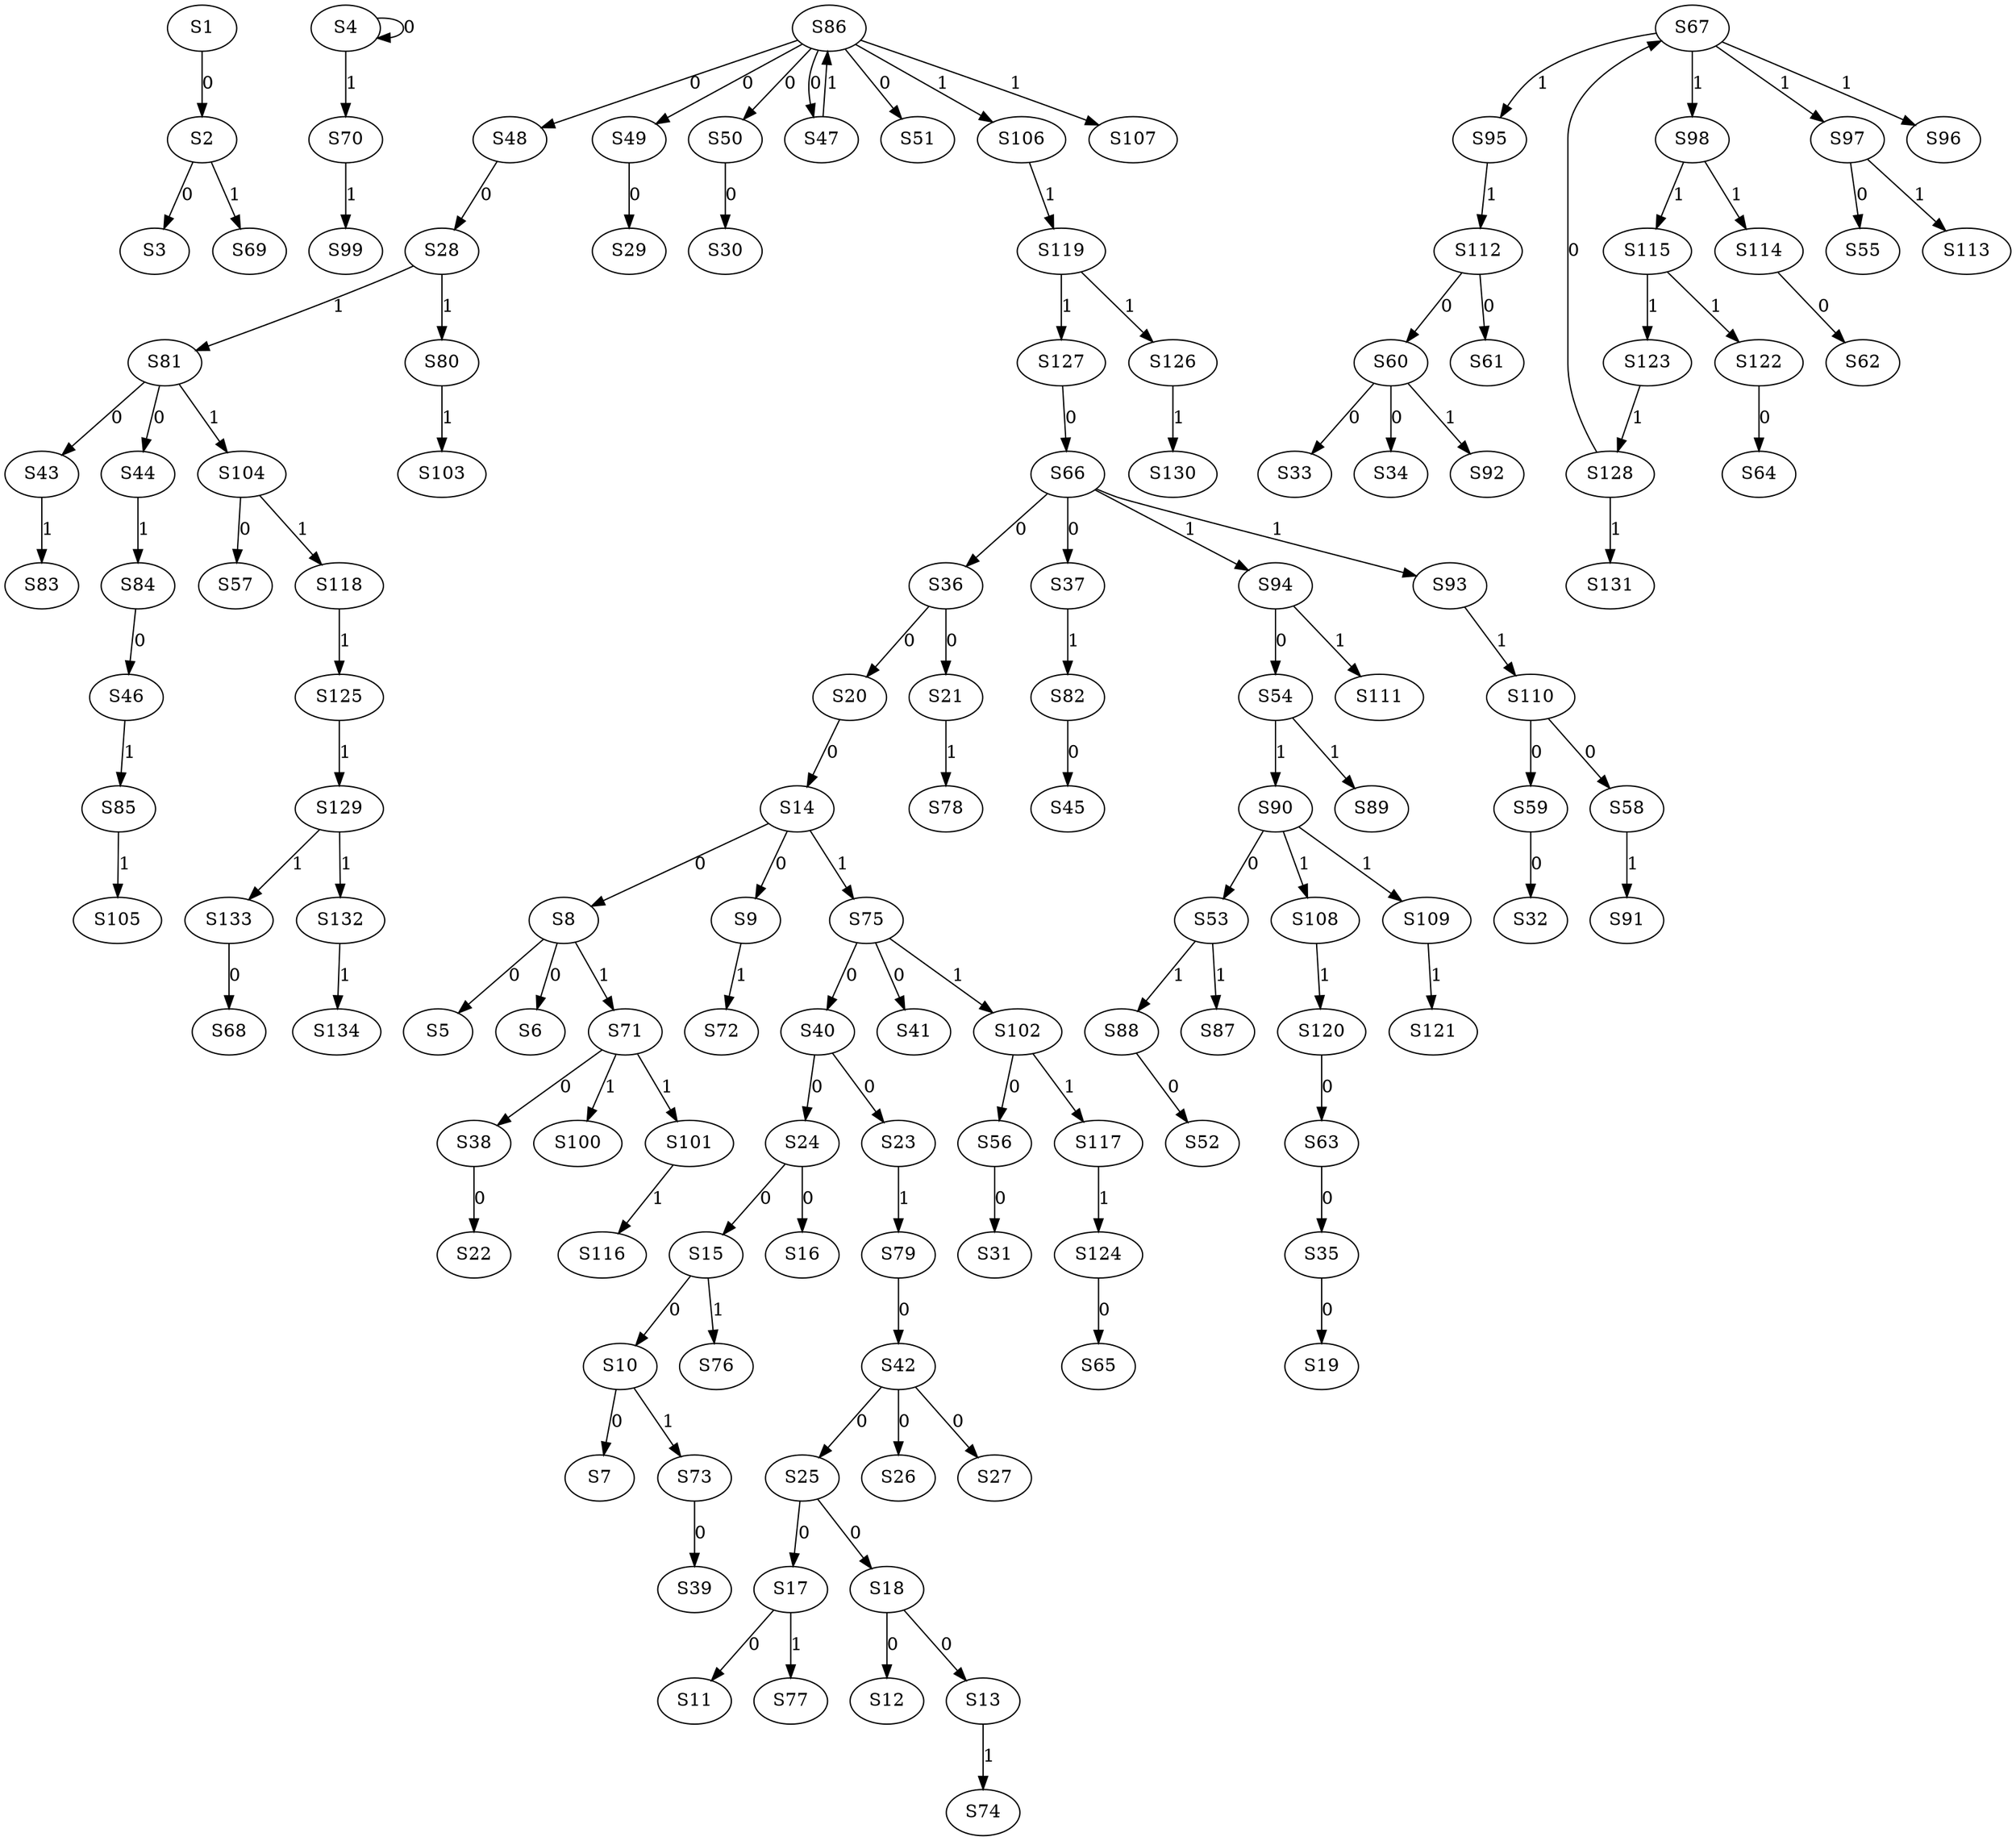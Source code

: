 strict digraph {
	S1 -> S2 [ label = 0 ];
	S2 -> S3 [ label = 0 ];
	S4 -> S4 [ label = 0 ];
	S8 -> S5 [ label = 0 ];
	S8 -> S6 [ label = 0 ];
	S10 -> S7 [ label = 0 ];
	S14 -> S8 [ label = 0 ];
	S14 -> S9 [ label = 0 ];
	S15 -> S10 [ label = 0 ];
	S17 -> S11 [ label = 0 ];
	S18 -> S12 [ label = 0 ];
	S18 -> S13 [ label = 0 ];
	S20 -> S14 [ label = 0 ];
	S24 -> S15 [ label = 0 ];
	S24 -> S16 [ label = 0 ];
	S25 -> S17 [ label = 0 ];
	S25 -> S18 [ label = 0 ];
	S35 -> S19 [ label = 0 ];
	S36 -> S20 [ label = 0 ];
	S36 -> S21 [ label = 0 ];
	S38 -> S22 [ label = 0 ];
	S40 -> S23 [ label = 0 ];
	S40 -> S24 [ label = 0 ];
	S42 -> S25 [ label = 0 ];
	S42 -> S26 [ label = 0 ];
	S42 -> S27 [ label = 0 ];
	S48 -> S28 [ label = 0 ];
	S49 -> S29 [ label = 0 ];
	S50 -> S30 [ label = 0 ];
	S56 -> S31 [ label = 0 ];
	S59 -> S32 [ label = 0 ];
	S60 -> S33 [ label = 0 ];
	S60 -> S34 [ label = 0 ];
	S63 -> S35 [ label = 0 ];
	S66 -> S36 [ label = 0 ];
	S66 -> S37 [ label = 0 ];
	S71 -> S38 [ label = 0 ];
	S73 -> S39 [ label = 0 ];
	S75 -> S40 [ label = 0 ];
	S75 -> S41 [ label = 0 ];
	S79 -> S42 [ label = 0 ];
	S81 -> S43 [ label = 0 ];
	S81 -> S44 [ label = 0 ];
	S82 -> S45 [ label = 0 ];
	S84 -> S46 [ label = 0 ];
	S86 -> S47 [ label = 0 ];
	S86 -> S48 [ label = 0 ];
	S86 -> S49 [ label = 0 ];
	S86 -> S50 [ label = 0 ];
	S86 -> S51 [ label = 0 ];
	S88 -> S52 [ label = 0 ];
	S90 -> S53 [ label = 0 ];
	S94 -> S54 [ label = 0 ];
	S97 -> S55 [ label = 0 ];
	S102 -> S56 [ label = 0 ];
	S104 -> S57 [ label = 0 ];
	S110 -> S58 [ label = 0 ];
	S110 -> S59 [ label = 0 ];
	S112 -> S60 [ label = 0 ];
	S112 -> S61 [ label = 0 ];
	S114 -> S62 [ label = 0 ];
	S120 -> S63 [ label = 0 ];
	S122 -> S64 [ label = 0 ];
	S124 -> S65 [ label = 0 ];
	S127 -> S66 [ label = 0 ];
	S128 -> S67 [ label = 0 ];
	S133 -> S68 [ label = 0 ];
	S2 -> S69 [ label = 1 ];
	S4 -> S70 [ label = 1 ];
	S8 -> S71 [ label = 1 ];
	S9 -> S72 [ label = 1 ];
	S10 -> S73 [ label = 1 ];
	S13 -> S74 [ label = 1 ];
	S14 -> S75 [ label = 1 ];
	S15 -> S76 [ label = 1 ];
	S17 -> S77 [ label = 1 ];
	S21 -> S78 [ label = 1 ];
	S23 -> S79 [ label = 1 ];
	S28 -> S80 [ label = 1 ];
	S28 -> S81 [ label = 1 ];
	S37 -> S82 [ label = 1 ];
	S43 -> S83 [ label = 1 ];
	S44 -> S84 [ label = 1 ];
	S46 -> S85 [ label = 1 ];
	S47 -> S86 [ label = 1 ];
	S53 -> S87 [ label = 1 ];
	S53 -> S88 [ label = 1 ];
	S54 -> S89 [ label = 1 ];
	S54 -> S90 [ label = 1 ];
	S58 -> S91 [ label = 1 ];
	S60 -> S92 [ label = 1 ];
	S66 -> S93 [ label = 1 ];
	S66 -> S94 [ label = 1 ];
	S67 -> S95 [ label = 1 ];
	S67 -> S96 [ label = 1 ];
	S67 -> S97 [ label = 1 ];
	S67 -> S98 [ label = 1 ];
	S70 -> S99 [ label = 1 ];
	S71 -> S100 [ label = 1 ];
	S71 -> S101 [ label = 1 ];
	S75 -> S102 [ label = 1 ];
	S80 -> S103 [ label = 1 ];
	S81 -> S104 [ label = 1 ];
	S85 -> S105 [ label = 1 ];
	S86 -> S106 [ label = 1 ];
	S86 -> S107 [ label = 1 ];
	S90 -> S108 [ label = 1 ];
	S90 -> S109 [ label = 1 ];
	S93 -> S110 [ label = 1 ];
	S94 -> S111 [ label = 1 ];
	S95 -> S112 [ label = 1 ];
	S97 -> S113 [ label = 1 ];
	S98 -> S114 [ label = 1 ];
	S98 -> S115 [ label = 1 ];
	S101 -> S116 [ label = 1 ];
	S102 -> S117 [ label = 1 ];
	S104 -> S118 [ label = 1 ];
	S106 -> S119 [ label = 1 ];
	S108 -> S120 [ label = 1 ];
	S109 -> S121 [ label = 1 ];
	S115 -> S122 [ label = 1 ];
	S115 -> S123 [ label = 1 ];
	S117 -> S124 [ label = 1 ];
	S118 -> S125 [ label = 1 ];
	S119 -> S126 [ label = 1 ];
	S119 -> S127 [ label = 1 ];
	S123 -> S128 [ label = 1 ];
	S125 -> S129 [ label = 1 ];
	S126 -> S130 [ label = 1 ];
	S128 -> S131 [ label = 1 ];
	S129 -> S132 [ label = 1 ];
	S129 -> S133 [ label = 1 ];
	S132 -> S134 [ label = 1 ];
}